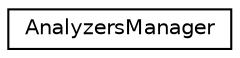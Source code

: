 digraph "Graphical Class Hierarchy"
{
  edge [fontname="Helvetica",fontsize="10",labelfontname="Helvetica",labelfontsize="10"];
  node [fontname="Helvetica",fontsize="10",shape=record];
  rankdir="LR";
  Node1 [label="AnalyzersManager",height=0.2,width=0.4,color="black", fillcolor="white", style="filled",URL="$classAnalyzersManager.html"];
}

